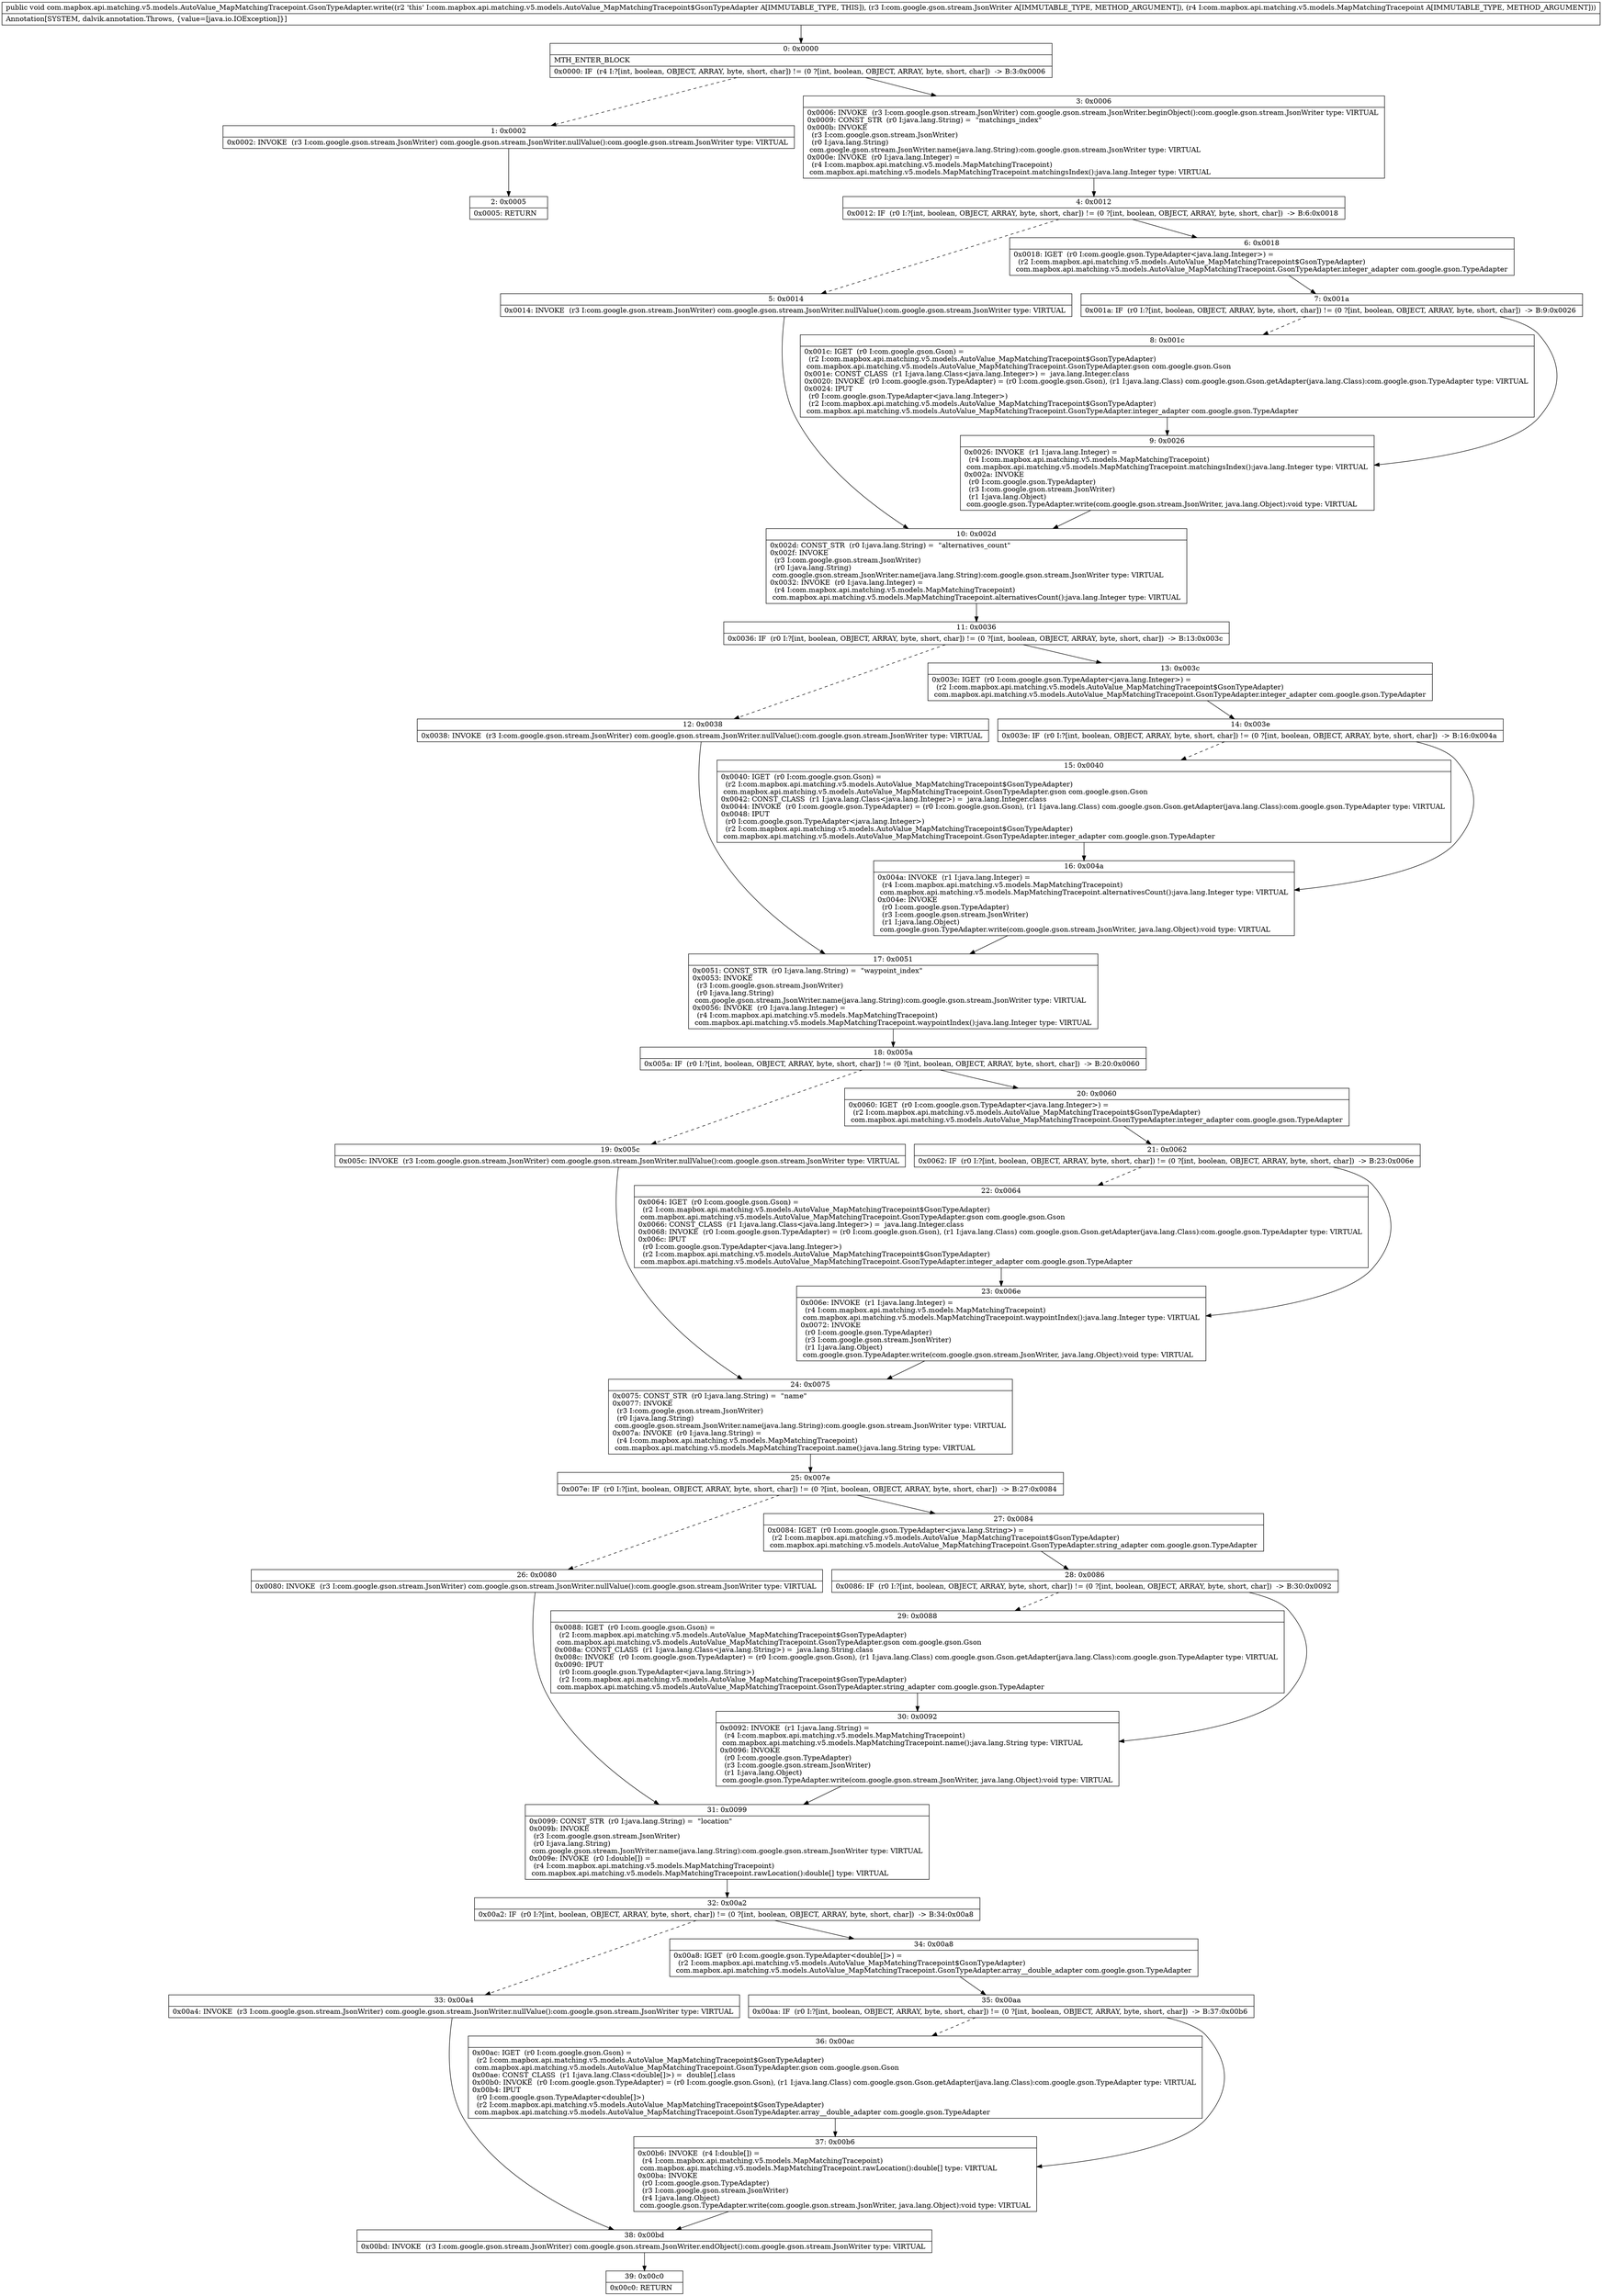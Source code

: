 digraph "CFG forcom.mapbox.api.matching.v5.models.AutoValue_MapMatchingTracepoint.GsonTypeAdapter.write(Lcom\/google\/gson\/stream\/JsonWriter;Lcom\/mapbox\/api\/matching\/v5\/models\/MapMatchingTracepoint;)V" {
Node_0 [shape=record,label="{0\:\ 0x0000|MTH_ENTER_BLOCK\l|0x0000: IF  (r4 I:?[int, boolean, OBJECT, ARRAY, byte, short, char]) != (0 ?[int, boolean, OBJECT, ARRAY, byte, short, char])  \-\> B:3:0x0006 \l}"];
Node_1 [shape=record,label="{1\:\ 0x0002|0x0002: INVOKE  (r3 I:com.google.gson.stream.JsonWriter) com.google.gson.stream.JsonWriter.nullValue():com.google.gson.stream.JsonWriter type: VIRTUAL \l}"];
Node_2 [shape=record,label="{2\:\ 0x0005|0x0005: RETURN   \l}"];
Node_3 [shape=record,label="{3\:\ 0x0006|0x0006: INVOKE  (r3 I:com.google.gson.stream.JsonWriter) com.google.gson.stream.JsonWriter.beginObject():com.google.gson.stream.JsonWriter type: VIRTUAL \l0x0009: CONST_STR  (r0 I:java.lang.String) =  \"matchings_index\" \l0x000b: INVOKE  \l  (r3 I:com.google.gson.stream.JsonWriter)\l  (r0 I:java.lang.String)\l com.google.gson.stream.JsonWriter.name(java.lang.String):com.google.gson.stream.JsonWriter type: VIRTUAL \l0x000e: INVOKE  (r0 I:java.lang.Integer) = \l  (r4 I:com.mapbox.api.matching.v5.models.MapMatchingTracepoint)\l com.mapbox.api.matching.v5.models.MapMatchingTracepoint.matchingsIndex():java.lang.Integer type: VIRTUAL \l}"];
Node_4 [shape=record,label="{4\:\ 0x0012|0x0012: IF  (r0 I:?[int, boolean, OBJECT, ARRAY, byte, short, char]) != (0 ?[int, boolean, OBJECT, ARRAY, byte, short, char])  \-\> B:6:0x0018 \l}"];
Node_5 [shape=record,label="{5\:\ 0x0014|0x0014: INVOKE  (r3 I:com.google.gson.stream.JsonWriter) com.google.gson.stream.JsonWriter.nullValue():com.google.gson.stream.JsonWriter type: VIRTUAL \l}"];
Node_6 [shape=record,label="{6\:\ 0x0018|0x0018: IGET  (r0 I:com.google.gson.TypeAdapter\<java.lang.Integer\>) = \l  (r2 I:com.mapbox.api.matching.v5.models.AutoValue_MapMatchingTracepoint$GsonTypeAdapter)\l com.mapbox.api.matching.v5.models.AutoValue_MapMatchingTracepoint.GsonTypeAdapter.integer_adapter com.google.gson.TypeAdapter \l}"];
Node_7 [shape=record,label="{7\:\ 0x001a|0x001a: IF  (r0 I:?[int, boolean, OBJECT, ARRAY, byte, short, char]) != (0 ?[int, boolean, OBJECT, ARRAY, byte, short, char])  \-\> B:9:0x0026 \l}"];
Node_8 [shape=record,label="{8\:\ 0x001c|0x001c: IGET  (r0 I:com.google.gson.Gson) = \l  (r2 I:com.mapbox.api.matching.v5.models.AutoValue_MapMatchingTracepoint$GsonTypeAdapter)\l com.mapbox.api.matching.v5.models.AutoValue_MapMatchingTracepoint.GsonTypeAdapter.gson com.google.gson.Gson \l0x001e: CONST_CLASS  (r1 I:java.lang.Class\<java.lang.Integer\>) =  java.lang.Integer.class \l0x0020: INVOKE  (r0 I:com.google.gson.TypeAdapter) = (r0 I:com.google.gson.Gson), (r1 I:java.lang.Class) com.google.gson.Gson.getAdapter(java.lang.Class):com.google.gson.TypeAdapter type: VIRTUAL \l0x0024: IPUT  \l  (r0 I:com.google.gson.TypeAdapter\<java.lang.Integer\>)\l  (r2 I:com.mapbox.api.matching.v5.models.AutoValue_MapMatchingTracepoint$GsonTypeAdapter)\l com.mapbox.api.matching.v5.models.AutoValue_MapMatchingTracepoint.GsonTypeAdapter.integer_adapter com.google.gson.TypeAdapter \l}"];
Node_9 [shape=record,label="{9\:\ 0x0026|0x0026: INVOKE  (r1 I:java.lang.Integer) = \l  (r4 I:com.mapbox.api.matching.v5.models.MapMatchingTracepoint)\l com.mapbox.api.matching.v5.models.MapMatchingTracepoint.matchingsIndex():java.lang.Integer type: VIRTUAL \l0x002a: INVOKE  \l  (r0 I:com.google.gson.TypeAdapter)\l  (r3 I:com.google.gson.stream.JsonWriter)\l  (r1 I:java.lang.Object)\l com.google.gson.TypeAdapter.write(com.google.gson.stream.JsonWriter, java.lang.Object):void type: VIRTUAL \l}"];
Node_10 [shape=record,label="{10\:\ 0x002d|0x002d: CONST_STR  (r0 I:java.lang.String) =  \"alternatives_count\" \l0x002f: INVOKE  \l  (r3 I:com.google.gson.stream.JsonWriter)\l  (r0 I:java.lang.String)\l com.google.gson.stream.JsonWriter.name(java.lang.String):com.google.gson.stream.JsonWriter type: VIRTUAL \l0x0032: INVOKE  (r0 I:java.lang.Integer) = \l  (r4 I:com.mapbox.api.matching.v5.models.MapMatchingTracepoint)\l com.mapbox.api.matching.v5.models.MapMatchingTracepoint.alternativesCount():java.lang.Integer type: VIRTUAL \l}"];
Node_11 [shape=record,label="{11\:\ 0x0036|0x0036: IF  (r0 I:?[int, boolean, OBJECT, ARRAY, byte, short, char]) != (0 ?[int, boolean, OBJECT, ARRAY, byte, short, char])  \-\> B:13:0x003c \l}"];
Node_12 [shape=record,label="{12\:\ 0x0038|0x0038: INVOKE  (r3 I:com.google.gson.stream.JsonWriter) com.google.gson.stream.JsonWriter.nullValue():com.google.gson.stream.JsonWriter type: VIRTUAL \l}"];
Node_13 [shape=record,label="{13\:\ 0x003c|0x003c: IGET  (r0 I:com.google.gson.TypeAdapter\<java.lang.Integer\>) = \l  (r2 I:com.mapbox.api.matching.v5.models.AutoValue_MapMatchingTracepoint$GsonTypeAdapter)\l com.mapbox.api.matching.v5.models.AutoValue_MapMatchingTracepoint.GsonTypeAdapter.integer_adapter com.google.gson.TypeAdapter \l}"];
Node_14 [shape=record,label="{14\:\ 0x003e|0x003e: IF  (r0 I:?[int, boolean, OBJECT, ARRAY, byte, short, char]) != (0 ?[int, boolean, OBJECT, ARRAY, byte, short, char])  \-\> B:16:0x004a \l}"];
Node_15 [shape=record,label="{15\:\ 0x0040|0x0040: IGET  (r0 I:com.google.gson.Gson) = \l  (r2 I:com.mapbox.api.matching.v5.models.AutoValue_MapMatchingTracepoint$GsonTypeAdapter)\l com.mapbox.api.matching.v5.models.AutoValue_MapMatchingTracepoint.GsonTypeAdapter.gson com.google.gson.Gson \l0x0042: CONST_CLASS  (r1 I:java.lang.Class\<java.lang.Integer\>) =  java.lang.Integer.class \l0x0044: INVOKE  (r0 I:com.google.gson.TypeAdapter) = (r0 I:com.google.gson.Gson), (r1 I:java.lang.Class) com.google.gson.Gson.getAdapter(java.lang.Class):com.google.gson.TypeAdapter type: VIRTUAL \l0x0048: IPUT  \l  (r0 I:com.google.gson.TypeAdapter\<java.lang.Integer\>)\l  (r2 I:com.mapbox.api.matching.v5.models.AutoValue_MapMatchingTracepoint$GsonTypeAdapter)\l com.mapbox.api.matching.v5.models.AutoValue_MapMatchingTracepoint.GsonTypeAdapter.integer_adapter com.google.gson.TypeAdapter \l}"];
Node_16 [shape=record,label="{16\:\ 0x004a|0x004a: INVOKE  (r1 I:java.lang.Integer) = \l  (r4 I:com.mapbox.api.matching.v5.models.MapMatchingTracepoint)\l com.mapbox.api.matching.v5.models.MapMatchingTracepoint.alternativesCount():java.lang.Integer type: VIRTUAL \l0x004e: INVOKE  \l  (r0 I:com.google.gson.TypeAdapter)\l  (r3 I:com.google.gson.stream.JsonWriter)\l  (r1 I:java.lang.Object)\l com.google.gson.TypeAdapter.write(com.google.gson.stream.JsonWriter, java.lang.Object):void type: VIRTUAL \l}"];
Node_17 [shape=record,label="{17\:\ 0x0051|0x0051: CONST_STR  (r0 I:java.lang.String) =  \"waypoint_index\" \l0x0053: INVOKE  \l  (r3 I:com.google.gson.stream.JsonWriter)\l  (r0 I:java.lang.String)\l com.google.gson.stream.JsonWriter.name(java.lang.String):com.google.gson.stream.JsonWriter type: VIRTUAL \l0x0056: INVOKE  (r0 I:java.lang.Integer) = \l  (r4 I:com.mapbox.api.matching.v5.models.MapMatchingTracepoint)\l com.mapbox.api.matching.v5.models.MapMatchingTracepoint.waypointIndex():java.lang.Integer type: VIRTUAL \l}"];
Node_18 [shape=record,label="{18\:\ 0x005a|0x005a: IF  (r0 I:?[int, boolean, OBJECT, ARRAY, byte, short, char]) != (0 ?[int, boolean, OBJECT, ARRAY, byte, short, char])  \-\> B:20:0x0060 \l}"];
Node_19 [shape=record,label="{19\:\ 0x005c|0x005c: INVOKE  (r3 I:com.google.gson.stream.JsonWriter) com.google.gson.stream.JsonWriter.nullValue():com.google.gson.stream.JsonWriter type: VIRTUAL \l}"];
Node_20 [shape=record,label="{20\:\ 0x0060|0x0060: IGET  (r0 I:com.google.gson.TypeAdapter\<java.lang.Integer\>) = \l  (r2 I:com.mapbox.api.matching.v5.models.AutoValue_MapMatchingTracepoint$GsonTypeAdapter)\l com.mapbox.api.matching.v5.models.AutoValue_MapMatchingTracepoint.GsonTypeAdapter.integer_adapter com.google.gson.TypeAdapter \l}"];
Node_21 [shape=record,label="{21\:\ 0x0062|0x0062: IF  (r0 I:?[int, boolean, OBJECT, ARRAY, byte, short, char]) != (0 ?[int, boolean, OBJECT, ARRAY, byte, short, char])  \-\> B:23:0x006e \l}"];
Node_22 [shape=record,label="{22\:\ 0x0064|0x0064: IGET  (r0 I:com.google.gson.Gson) = \l  (r2 I:com.mapbox.api.matching.v5.models.AutoValue_MapMatchingTracepoint$GsonTypeAdapter)\l com.mapbox.api.matching.v5.models.AutoValue_MapMatchingTracepoint.GsonTypeAdapter.gson com.google.gson.Gson \l0x0066: CONST_CLASS  (r1 I:java.lang.Class\<java.lang.Integer\>) =  java.lang.Integer.class \l0x0068: INVOKE  (r0 I:com.google.gson.TypeAdapter) = (r0 I:com.google.gson.Gson), (r1 I:java.lang.Class) com.google.gson.Gson.getAdapter(java.lang.Class):com.google.gson.TypeAdapter type: VIRTUAL \l0x006c: IPUT  \l  (r0 I:com.google.gson.TypeAdapter\<java.lang.Integer\>)\l  (r2 I:com.mapbox.api.matching.v5.models.AutoValue_MapMatchingTracepoint$GsonTypeAdapter)\l com.mapbox.api.matching.v5.models.AutoValue_MapMatchingTracepoint.GsonTypeAdapter.integer_adapter com.google.gson.TypeAdapter \l}"];
Node_23 [shape=record,label="{23\:\ 0x006e|0x006e: INVOKE  (r1 I:java.lang.Integer) = \l  (r4 I:com.mapbox.api.matching.v5.models.MapMatchingTracepoint)\l com.mapbox.api.matching.v5.models.MapMatchingTracepoint.waypointIndex():java.lang.Integer type: VIRTUAL \l0x0072: INVOKE  \l  (r0 I:com.google.gson.TypeAdapter)\l  (r3 I:com.google.gson.stream.JsonWriter)\l  (r1 I:java.lang.Object)\l com.google.gson.TypeAdapter.write(com.google.gson.stream.JsonWriter, java.lang.Object):void type: VIRTUAL \l}"];
Node_24 [shape=record,label="{24\:\ 0x0075|0x0075: CONST_STR  (r0 I:java.lang.String) =  \"name\" \l0x0077: INVOKE  \l  (r3 I:com.google.gson.stream.JsonWriter)\l  (r0 I:java.lang.String)\l com.google.gson.stream.JsonWriter.name(java.lang.String):com.google.gson.stream.JsonWriter type: VIRTUAL \l0x007a: INVOKE  (r0 I:java.lang.String) = \l  (r4 I:com.mapbox.api.matching.v5.models.MapMatchingTracepoint)\l com.mapbox.api.matching.v5.models.MapMatchingTracepoint.name():java.lang.String type: VIRTUAL \l}"];
Node_25 [shape=record,label="{25\:\ 0x007e|0x007e: IF  (r0 I:?[int, boolean, OBJECT, ARRAY, byte, short, char]) != (0 ?[int, boolean, OBJECT, ARRAY, byte, short, char])  \-\> B:27:0x0084 \l}"];
Node_26 [shape=record,label="{26\:\ 0x0080|0x0080: INVOKE  (r3 I:com.google.gson.stream.JsonWriter) com.google.gson.stream.JsonWriter.nullValue():com.google.gson.stream.JsonWriter type: VIRTUAL \l}"];
Node_27 [shape=record,label="{27\:\ 0x0084|0x0084: IGET  (r0 I:com.google.gson.TypeAdapter\<java.lang.String\>) = \l  (r2 I:com.mapbox.api.matching.v5.models.AutoValue_MapMatchingTracepoint$GsonTypeAdapter)\l com.mapbox.api.matching.v5.models.AutoValue_MapMatchingTracepoint.GsonTypeAdapter.string_adapter com.google.gson.TypeAdapter \l}"];
Node_28 [shape=record,label="{28\:\ 0x0086|0x0086: IF  (r0 I:?[int, boolean, OBJECT, ARRAY, byte, short, char]) != (0 ?[int, boolean, OBJECT, ARRAY, byte, short, char])  \-\> B:30:0x0092 \l}"];
Node_29 [shape=record,label="{29\:\ 0x0088|0x0088: IGET  (r0 I:com.google.gson.Gson) = \l  (r2 I:com.mapbox.api.matching.v5.models.AutoValue_MapMatchingTracepoint$GsonTypeAdapter)\l com.mapbox.api.matching.v5.models.AutoValue_MapMatchingTracepoint.GsonTypeAdapter.gson com.google.gson.Gson \l0x008a: CONST_CLASS  (r1 I:java.lang.Class\<java.lang.String\>) =  java.lang.String.class \l0x008c: INVOKE  (r0 I:com.google.gson.TypeAdapter) = (r0 I:com.google.gson.Gson), (r1 I:java.lang.Class) com.google.gson.Gson.getAdapter(java.lang.Class):com.google.gson.TypeAdapter type: VIRTUAL \l0x0090: IPUT  \l  (r0 I:com.google.gson.TypeAdapter\<java.lang.String\>)\l  (r2 I:com.mapbox.api.matching.v5.models.AutoValue_MapMatchingTracepoint$GsonTypeAdapter)\l com.mapbox.api.matching.v5.models.AutoValue_MapMatchingTracepoint.GsonTypeAdapter.string_adapter com.google.gson.TypeAdapter \l}"];
Node_30 [shape=record,label="{30\:\ 0x0092|0x0092: INVOKE  (r1 I:java.lang.String) = \l  (r4 I:com.mapbox.api.matching.v5.models.MapMatchingTracepoint)\l com.mapbox.api.matching.v5.models.MapMatchingTracepoint.name():java.lang.String type: VIRTUAL \l0x0096: INVOKE  \l  (r0 I:com.google.gson.TypeAdapter)\l  (r3 I:com.google.gson.stream.JsonWriter)\l  (r1 I:java.lang.Object)\l com.google.gson.TypeAdapter.write(com.google.gson.stream.JsonWriter, java.lang.Object):void type: VIRTUAL \l}"];
Node_31 [shape=record,label="{31\:\ 0x0099|0x0099: CONST_STR  (r0 I:java.lang.String) =  \"location\" \l0x009b: INVOKE  \l  (r3 I:com.google.gson.stream.JsonWriter)\l  (r0 I:java.lang.String)\l com.google.gson.stream.JsonWriter.name(java.lang.String):com.google.gson.stream.JsonWriter type: VIRTUAL \l0x009e: INVOKE  (r0 I:double[]) = \l  (r4 I:com.mapbox.api.matching.v5.models.MapMatchingTracepoint)\l com.mapbox.api.matching.v5.models.MapMatchingTracepoint.rawLocation():double[] type: VIRTUAL \l}"];
Node_32 [shape=record,label="{32\:\ 0x00a2|0x00a2: IF  (r0 I:?[int, boolean, OBJECT, ARRAY, byte, short, char]) != (0 ?[int, boolean, OBJECT, ARRAY, byte, short, char])  \-\> B:34:0x00a8 \l}"];
Node_33 [shape=record,label="{33\:\ 0x00a4|0x00a4: INVOKE  (r3 I:com.google.gson.stream.JsonWriter) com.google.gson.stream.JsonWriter.nullValue():com.google.gson.stream.JsonWriter type: VIRTUAL \l}"];
Node_34 [shape=record,label="{34\:\ 0x00a8|0x00a8: IGET  (r0 I:com.google.gson.TypeAdapter\<double[]\>) = \l  (r2 I:com.mapbox.api.matching.v5.models.AutoValue_MapMatchingTracepoint$GsonTypeAdapter)\l com.mapbox.api.matching.v5.models.AutoValue_MapMatchingTracepoint.GsonTypeAdapter.array__double_adapter com.google.gson.TypeAdapter \l}"];
Node_35 [shape=record,label="{35\:\ 0x00aa|0x00aa: IF  (r0 I:?[int, boolean, OBJECT, ARRAY, byte, short, char]) != (0 ?[int, boolean, OBJECT, ARRAY, byte, short, char])  \-\> B:37:0x00b6 \l}"];
Node_36 [shape=record,label="{36\:\ 0x00ac|0x00ac: IGET  (r0 I:com.google.gson.Gson) = \l  (r2 I:com.mapbox.api.matching.v5.models.AutoValue_MapMatchingTracepoint$GsonTypeAdapter)\l com.mapbox.api.matching.v5.models.AutoValue_MapMatchingTracepoint.GsonTypeAdapter.gson com.google.gson.Gson \l0x00ae: CONST_CLASS  (r1 I:java.lang.Class\<double[]\>) =  double[].class \l0x00b0: INVOKE  (r0 I:com.google.gson.TypeAdapter) = (r0 I:com.google.gson.Gson), (r1 I:java.lang.Class) com.google.gson.Gson.getAdapter(java.lang.Class):com.google.gson.TypeAdapter type: VIRTUAL \l0x00b4: IPUT  \l  (r0 I:com.google.gson.TypeAdapter\<double[]\>)\l  (r2 I:com.mapbox.api.matching.v5.models.AutoValue_MapMatchingTracepoint$GsonTypeAdapter)\l com.mapbox.api.matching.v5.models.AutoValue_MapMatchingTracepoint.GsonTypeAdapter.array__double_adapter com.google.gson.TypeAdapter \l}"];
Node_37 [shape=record,label="{37\:\ 0x00b6|0x00b6: INVOKE  (r4 I:double[]) = \l  (r4 I:com.mapbox.api.matching.v5.models.MapMatchingTracepoint)\l com.mapbox.api.matching.v5.models.MapMatchingTracepoint.rawLocation():double[] type: VIRTUAL \l0x00ba: INVOKE  \l  (r0 I:com.google.gson.TypeAdapter)\l  (r3 I:com.google.gson.stream.JsonWriter)\l  (r4 I:java.lang.Object)\l com.google.gson.TypeAdapter.write(com.google.gson.stream.JsonWriter, java.lang.Object):void type: VIRTUAL \l}"];
Node_38 [shape=record,label="{38\:\ 0x00bd|0x00bd: INVOKE  (r3 I:com.google.gson.stream.JsonWriter) com.google.gson.stream.JsonWriter.endObject():com.google.gson.stream.JsonWriter type: VIRTUAL \l}"];
Node_39 [shape=record,label="{39\:\ 0x00c0|0x00c0: RETURN   \l}"];
MethodNode[shape=record,label="{public void com.mapbox.api.matching.v5.models.AutoValue_MapMatchingTracepoint.GsonTypeAdapter.write((r2 'this' I:com.mapbox.api.matching.v5.models.AutoValue_MapMatchingTracepoint$GsonTypeAdapter A[IMMUTABLE_TYPE, THIS]), (r3 I:com.google.gson.stream.JsonWriter A[IMMUTABLE_TYPE, METHOD_ARGUMENT]), (r4 I:com.mapbox.api.matching.v5.models.MapMatchingTracepoint A[IMMUTABLE_TYPE, METHOD_ARGUMENT]))  | Annotation[SYSTEM, dalvik.annotation.Throws, \{value=[java.io.IOException]\}]\l}"];
MethodNode -> Node_0;
Node_0 -> Node_1[style=dashed];
Node_0 -> Node_3;
Node_1 -> Node_2;
Node_3 -> Node_4;
Node_4 -> Node_5[style=dashed];
Node_4 -> Node_6;
Node_5 -> Node_10;
Node_6 -> Node_7;
Node_7 -> Node_8[style=dashed];
Node_7 -> Node_9;
Node_8 -> Node_9;
Node_9 -> Node_10;
Node_10 -> Node_11;
Node_11 -> Node_12[style=dashed];
Node_11 -> Node_13;
Node_12 -> Node_17;
Node_13 -> Node_14;
Node_14 -> Node_15[style=dashed];
Node_14 -> Node_16;
Node_15 -> Node_16;
Node_16 -> Node_17;
Node_17 -> Node_18;
Node_18 -> Node_19[style=dashed];
Node_18 -> Node_20;
Node_19 -> Node_24;
Node_20 -> Node_21;
Node_21 -> Node_22[style=dashed];
Node_21 -> Node_23;
Node_22 -> Node_23;
Node_23 -> Node_24;
Node_24 -> Node_25;
Node_25 -> Node_26[style=dashed];
Node_25 -> Node_27;
Node_26 -> Node_31;
Node_27 -> Node_28;
Node_28 -> Node_29[style=dashed];
Node_28 -> Node_30;
Node_29 -> Node_30;
Node_30 -> Node_31;
Node_31 -> Node_32;
Node_32 -> Node_33[style=dashed];
Node_32 -> Node_34;
Node_33 -> Node_38;
Node_34 -> Node_35;
Node_35 -> Node_36[style=dashed];
Node_35 -> Node_37;
Node_36 -> Node_37;
Node_37 -> Node_38;
Node_38 -> Node_39;
}

